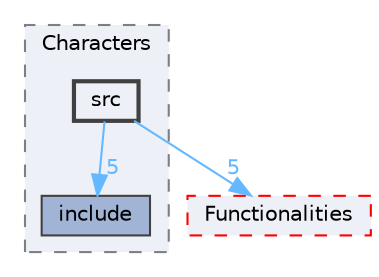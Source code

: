 digraph "components/Characters/src"
{
 // LATEX_PDF_SIZE
  bgcolor="transparent";
  edge [fontname=Helvetica,fontsize=10,labelfontname=Helvetica,labelfontsize=10];
  node [fontname=Helvetica,fontsize=10,shape=box,height=0.2,width=0.4];
  compound=true
  subgraph clusterdir_5e1eab55ecca3a842e980cadf47de3e4 {
    graph [ bgcolor="#edf0f7", pencolor="grey50", label="Characters", fontname=Helvetica,fontsize=10 style="filled,dashed", URL="dir_5e1eab55ecca3a842e980cadf47de3e4.html",tooltip=""]
  dir_82777333823d26474a7ef711a264612f [label="include", fillcolor="#a2b4d6", color="grey25", style="filled", URL="dir_82777333823d26474a7ef711a264612f.html",tooltip=""];
  dir_d9d7fc124102699aee9c4db73d55c253 [label="src", fillcolor="#edf0f7", color="grey25", style="filled,bold", URL="dir_d9d7fc124102699aee9c4db73d55c253.html",tooltip=""];
  }
  dir_1af45be9582a5f6b2b703a2e312f7e51 [label="Functionalities", fillcolor="#edf0f7", color="red", style="filled,dashed", URL="dir_1af45be9582a5f6b2b703a2e312f7e51.html",tooltip=""];
  dir_d9d7fc124102699aee9c4db73d55c253->dir_1af45be9582a5f6b2b703a2e312f7e51 [headlabel="5", labeldistance=1.5 headhref="dir_000020_000007.html" href="dir_000020_000007.html" color="steelblue1" fontcolor="steelblue1"];
  dir_d9d7fc124102699aee9c4db73d55c253->dir_82777333823d26474a7ef711a264612f [headlabel="5", labeldistance=1.5 headhref="dir_000020_000009.html" href="dir_000020_000009.html" color="steelblue1" fontcolor="steelblue1"];
}
